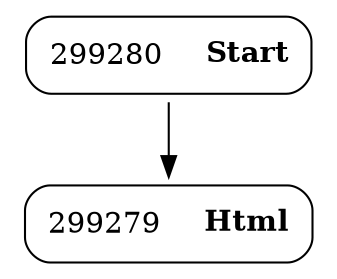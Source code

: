 digraph ast {
node [shape=none];
299280 [label=<<TABLE border='1' cellspacing='0' cellpadding='10' style='rounded' ><TR><TD border='0'>299280</TD><TD border='0'><B>Start</B></TD></TR></TABLE>>];
299280 -> 299279 [weight=2];
299279 [label=<<TABLE border='1' cellspacing='0' cellpadding='10' style='rounded' ><TR><TD border='0'>299279</TD><TD border='0'><B>Html</B></TD></TR></TABLE>>];
}
